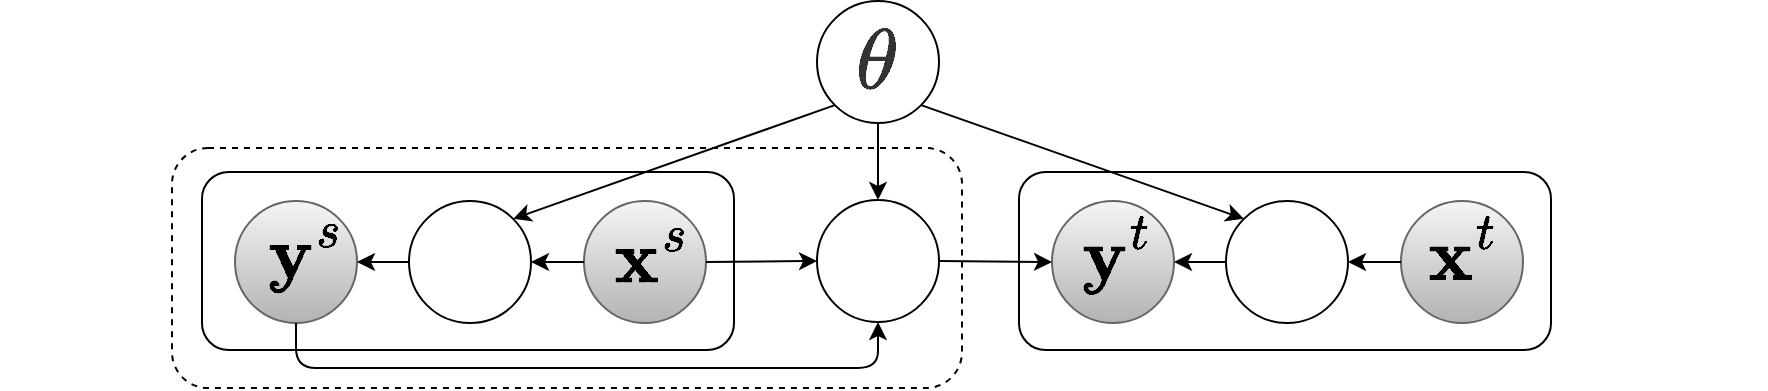 <mxfile version="12.1.9" type="github" pages="1"><diagram name="Page-1" id="c7558073-3199-34d8-9f00-42111426c3f3"><mxGraphModel dx="772" dy="376" grid="1" gridSize="10" guides="1" tooltips="1" connect="1" arrows="1" fold="1" page="1" pageScale="1" pageWidth="1169" pageHeight="827" background="#ffffff" math="1" shadow="0"><root><mxCell id="0"/><mxCell id="1" parent="0"/><mxCell id="oSbV0K-Lf4DKJN7hUzWf-13" value="" style="rounded=1;whiteSpace=wrap;html=1;dashed=1;" parent="1" vertex="1"><mxGeometry x="262" y="110" width="395" height="120" as="geometry"/></mxCell><mxCell id="gI_U6gNHpolD2pj0h8Hz-110" value="" style="rounded=1;whiteSpace=wrap;html=1;rotation=90;" parent="1" vertex="1"><mxGeometry x="774" y="33.5" width="89" height="266" as="geometry"/></mxCell><mxCell id="gI_U6gNHpolD2pj0h8Hz-109" value="" style="ellipse;whiteSpace=wrap;html=1;aspect=fixed;fillColor=#f5f5f5;strokeColor=#666666;gradientColor=#b3b3b3;" parent="1" vertex="1"><mxGeometry x="702" y="136.5" width="61" height="61" as="geometry"/></mxCell><mxCell id="gI_U6gNHpolD2pj0h8Hz-107" value="" style="ellipse;whiteSpace=wrap;html=1;aspect=fixed;fillColor=#f5f5f5;strokeColor=#666666;gradientColor=#b3b3b3;" parent="1" vertex="1"><mxGeometry x="876.5" y="136.5" width="61" height="61" as="geometry"/></mxCell><mxCell id="gI_U6gNHpolD2pj0h8Hz-102" value="&lt;b style=&quot;font-family: &amp;#34;times new roman&amp;#34; ; font-size: 36px ; white-space: normal&quot;&gt;$$\mathbf{x}^{t}$$&lt;/b&gt;" style="text;html=1;strokeColor=none;fillColor=none;align=center;verticalAlign=middle;whiteSpace=wrap;rounded=0;" parent="1" vertex="1"><mxGeometry x="888" y="154" width="40" height="20" as="geometry"/></mxCell><mxCell id="gI_U6gNHpolD2pj0h8Hz-113" value="" style="ellipse;whiteSpace=wrap;html=1;aspect=fixed;" parent="1" vertex="1"><mxGeometry x="584.5" y="36.5" width="61" height="61" as="geometry"/></mxCell><mxCell id="gI_U6gNHpolD2pj0h8Hz-124" value="&lt;b style=&quot;font-family: &amp;#34;times new roman&amp;#34; ; font-size: 36px ; white-space: normal&quot;&gt;$$\mathbf{z}$$&lt;/b&gt;" style="text;html=1;strokeColor=none;fillColor=none;align=center;verticalAlign=middle;whiteSpace=wrap;rounded=0;" parent="1" vertex="1"><mxGeometry x="799.5" y="152.5" width="40" height="21" as="geometry"/></mxCell><mxCell id="gI_U6gNHpolD2pj0h8Hz-133" value="" style="endArrow=classic;html=1;exitX=0;exitY=0.5;exitDx=0;exitDy=0;entryX=1;entryY=0.5;entryDx=0;entryDy=0;" parent="1" source="gI_U6gNHpolD2pj0h8Hz-107" target="appPWKXYnGJbebeJ8We3-57" edge="1"><mxGeometry width="50" height="50" relative="1" as="geometry"><mxPoint x="689" y="16" as="sourcePoint"/><mxPoint x="629.5" y="127.5" as="targetPoint"/></mxGeometry></mxCell><mxCell id="gI_U6gNHpolD2pj0h8Hz-134" value="" style="endArrow=classic;html=1;exitX=0;exitY=0.5;exitDx=0;exitDy=0;entryX=1;entryY=0.5;entryDx=0;entryDy=0;" parent="1" source="appPWKXYnGJbebeJ8We3-57" target="gI_U6gNHpolD2pj0h8Hz-109" edge="1"><mxGeometry width="50" height="50" relative="1" as="geometry"><mxPoint x="620.567" y="149.067" as="sourcePoint"/><mxPoint x="696" y="197.5" as="targetPoint"/></mxGeometry></mxCell><mxCell id="gI_U6gNHpolD2pj0h8Hz-137" value="&lt;b style=&quot;font-family: &amp;#34;times new roman&amp;#34; ; font-size: 36px ; white-space: normal&quot;&gt;$$\mathbf{\psi}$$&lt;/b&gt;" style="text;html=1;strokeColor=none;fillColor=none;align=center;verticalAlign=middle;whiteSpace=wrap;rounded=0;" parent="1" vertex="1"><mxGeometry x="595.5" y="150" width="40" height="20" as="geometry"/></mxCell><mxCell id="gI_U6gNHpolD2pj0h8Hz-138" value="&lt;b style=&quot;font-family: &amp;#34;times new roman&amp;#34; ; font-size: 36px ; white-space: normal&quot;&gt;$$\mathbf{y}^{t}$$&lt;/b&gt;" style="text;html=1;strokeColor=none;fillColor=none;align=center;verticalAlign=middle;whiteSpace=wrap;rounded=0;" parent="1" vertex="1"><mxGeometry x="714.5" y="153.5" width="40" height="20" as="geometry"/></mxCell><mxCell id="lwspSuwfy0I4crED-ueR-1" value="" style="endArrow=classic;html=1;entryX=0;entryY=0.5;entryDx=0;entryDy=0;exitX=1;exitY=0.5;exitDx=0;exitDy=0;" parent="1" source="appPWKXYnGJbebeJ8We3-56" target="gI_U6gNHpolD2pj0h8Hz-109" edge="1"><mxGeometry width="50" height="50" relative="1" as="geometry"><mxPoint x="629" y="208.5" as="sourcePoint"/><mxPoint x="578" y="218.5" as="targetPoint"/></mxGeometry></mxCell><mxCell id="appPWKXYnGJbebeJ8We3-1" value="&lt;span style=&quot;color: rgb(51 , 51 , 51)&quot;&gt;&lt;font style=&quot;font-size: 36px&quot;&gt;$$\theta$$&lt;/font&gt;&lt;/span&gt;" style="text;html=1;strokeColor=none;fillColor=none;align=center;verticalAlign=middle;whiteSpace=wrap;rounded=0;" parent="1" vertex="1"><mxGeometry x="594" y="56.5" width="40" height="20" as="geometry"/></mxCell><mxCell id="appPWKXYnGJbebeJ8We3-56" value="" style="ellipse;whiteSpace=wrap;html=1;aspect=fixed;" parent="1" vertex="1"><mxGeometry x="584.5" y="136" width="61" height="61" as="geometry"/></mxCell><mxCell id="appPWKXYnGJbebeJ8We3-57" value="" style="ellipse;whiteSpace=wrap;html=1;aspect=fixed;" parent="1" vertex="1"><mxGeometry x="789" y="136.5" width="61" height="61" as="geometry"/></mxCell><mxCell id="zIGtod5l8YAx0GVgsVrF-4" value="" style="endArrow=classic;html=1;exitX=1;exitY=1;exitDx=0;exitDy=0;entryX=0;entryY=0;entryDx=0;entryDy=0;" parent="1" source="gI_U6gNHpolD2pj0h8Hz-113" target="appPWKXYnGJbebeJ8We3-57" edge="1"><mxGeometry width="50" height="50" relative="1" as="geometry"><mxPoint x="650.5" y="177.5" as="sourcePoint"/><mxPoint x="784" y="77.5" as="targetPoint"/></mxGeometry></mxCell><mxCell id="zIGtod5l8YAx0GVgsVrF-5" value="" style="endArrow=classic;html=1;exitX=0.5;exitY=1;exitDx=0;exitDy=0;entryX=0.5;entryY=0;entryDx=0;entryDy=0;" parent="1" source="gI_U6gNHpolD2pj0h8Hz-113" target="appPWKXYnGJbebeJ8We3-56" edge="1"><mxGeometry width="50" height="50" relative="1" as="geometry"><mxPoint x="586" y="100.5" as="sourcePoint"/><mxPoint x="627" y="120.5" as="targetPoint"/></mxGeometry></mxCell><mxCell id="oSbV0K-Lf4DKJN7hUzWf-1" value="" style="rounded=1;whiteSpace=wrap;html=1;rotation=90;" parent="1" vertex="1"><mxGeometry x="365.5" y="33.5" width="89" height="266" as="geometry"/></mxCell><mxCell id="oSbV0K-Lf4DKJN7hUzWf-2" value="" style="ellipse;whiteSpace=wrap;html=1;aspect=fixed;fillColor=#f5f5f5;strokeColor=#666666;gradientColor=#b3b3b3;" parent="1" vertex="1"><mxGeometry x="293.5" y="136.5" width="61" height="61" as="geometry"/></mxCell><mxCell id="oSbV0K-Lf4DKJN7hUzWf-3" value="" style="ellipse;whiteSpace=wrap;html=1;aspect=fixed;fillColor=#f5f5f5;strokeColor=#666666;gradientColor=#b3b3b3;" parent="1" vertex="1"><mxGeometry x="468" y="136.5" width="61" height="61" as="geometry"/></mxCell><mxCell id="oSbV0K-Lf4DKJN7hUzWf-4" value="&lt;b style=&quot;font-family: &amp;#34;times new roman&amp;#34; ; font-size: 36px ; white-space: normal&quot;&gt;$$\mathbf{x}^{s}$$&lt;/b&gt;" style="text;html=1;strokeColor=none;fillColor=none;align=center;verticalAlign=middle;whiteSpace=wrap;rounded=0;" parent="1" vertex="1"><mxGeometry x="481.5" y="154.5" width="40" height="20" as="geometry"/></mxCell><mxCell id="oSbV0K-Lf4DKJN7hUzWf-5" value="&lt;b style=&quot;font-family: &amp;#34;times new roman&amp;#34; ; font-size: 36px ; white-space: normal&quot;&gt;$$\mathbf{z}$$&lt;/b&gt;" style="text;html=1;strokeColor=none;fillColor=none;align=center;verticalAlign=middle;whiteSpace=wrap;rounded=0;" parent="1" vertex="1"><mxGeometry x="389.5" y="152.5" width="40" height="21" as="geometry"/></mxCell><mxCell id="oSbV0K-Lf4DKJN7hUzWf-6" value="" style="endArrow=classic;html=1;exitX=0;exitY=0.5;exitDx=0;exitDy=0;entryX=1;entryY=0.5;entryDx=0;entryDy=0;" parent="1" source="oSbV0K-Lf4DKJN7hUzWf-3" target="oSbV0K-Lf4DKJN7hUzWf-9" edge="1"><mxGeometry width="50" height="50" relative="1" as="geometry"><mxPoint x="280.5" y="16" as="sourcePoint"/><mxPoint x="221" y="127.5" as="targetPoint"/></mxGeometry></mxCell><mxCell id="oSbV0K-Lf4DKJN7hUzWf-7" value="" style="endArrow=classic;html=1;exitX=0;exitY=0.5;exitDx=0;exitDy=0;entryX=1;entryY=0.5;entryDx=0;entryDy=0;" parent="1" source="oSbV0K-Lf4DKJN7hUzWf-9" target="oSbV0K-Lf4DKJN7hUzWf-2" edge="1"><mxGeometry width="50" height="50" relative="1" as="geometry"><mxPoint x="212.067" y="149.067" as="sourcePoint"/><mxPoint x="287.5" y="197.5" as="targetPoint"/></mxGeometry></mxCell><mxCell id="oSbV0K-Lf4DKJN7hUzWf-8" value="&lt;b style=&quot;font-family: &amp;#34;times new roman&amp;#34; ; font-size: 36px ; white-space: normal&quot;&gt;$$\mathbf{y}^{s}$$&lt;/b&gt;" style="text;html=1;strokeColor=none;fillColor=none;align=center;verticalAlign=middle;whiteSpace=wrap;rounded=0;" parent="1" vertex="1"><mxGeometry x="308.5" y="153" width="40" height="20" as="geometry"/></mxCell><mxCell id="oSbV0K-Lf4DKJN7hUzWf-9" value="" style="ellipse;whiteSpace=wrap;html=1;aspect=fixed;" parent="1" vertex="1"><mxGeometry x="380.5" y="136.5" width="61" height="61" as="geometry"/></mxCell><mxCell id="oSbV0K-Lf4DKJN7hUzWf-10" value="" style="endArrow=classic;html=1;exitX=0;exitY=1;exitDx=0;exitDy=0;entryX=1;entryY=0;entryDx=0;entryDy=0;" parent="1" source="gI_U6gNHpolD2pj0h8Hz-113" target="oSbV0K-Lf4DKJN7hUzWf-9" edge="1"><mxGeometry width="50" height="50" relative="1" as="geometry"><mxPoint x="646.567" y="98.567" as="sourcePoint"/><mxPoint x="807.933" y="155.433" as="targetPoint"/></mxGeometry></mxCell><mxCell id="oSbV0K-Lf4DKJN7hUzWf-11" value="" style="endArrow=classic;html=1;exitX=0.5;exitY=1;exitDx=0;exitDy=0;entryX=0.5;entryY=1;entryDx=0;entryDy=0;" parent="1" source="oSbV0K-Lf4DKJN7hUzWf-2" target="appPWKXYnGJbebeJ8We3-56" edge="1"><mxGeometry width="50" height="50" relative="1" as="geometry"><mxPoint x="300" y="240" as="sourcePoint"/><mxPoint x="610" y="230" as="targetPoint"/><Array as="points"><mxPoint x="324" y="220"/><mxPoint x="615" y="220"/></Array></mxGeometry></mxCell><mxCell id="oSbV0K-Lf4DKJN7hUzWf-12" value="" style="endArrow=classic;html=1;exitX=1;exitY=0.5;exitDx=0;exitDy=0;entryX=0;entryY=0.5;entryDx=0;entryDy=0;" parent="1" source="oSbV0K-Lf4DKJN7hUzWf-3" target="appPWKXYnGJbebeJ8We3-56" edge="1"><mxGeometry width="50" height="50" relative="1" as="geometry"><mxPoint x="646.567" y="98.567" as="sourcePoint"/><mxPoint x="580" y="167" as="targetPoint"/></mxGeometry></mxCell></root></mxGraphModel></diagram></mxfile>